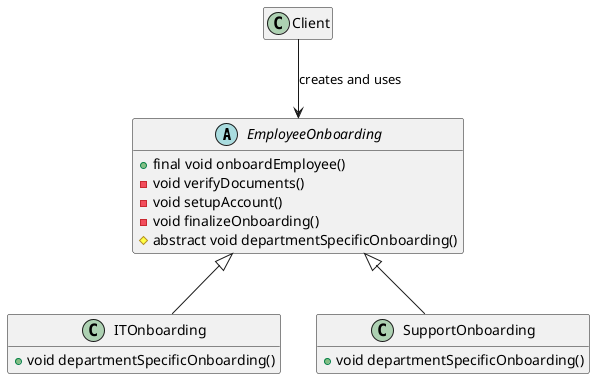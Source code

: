 @startuml
hide empty members

abstract class EmployeeOnboarding {
    +final void onboardEmployee()
    -void verifyDocuments()
    -void setupAccount()
    -void finalizeOnboarding()
    #abstract void departmentSpecificOnboarding()
}

class ITOnboarding extends EmployeeOnboarding {
    +void departmentSpecificOnboarding()
}

class SupportOnboarding extends EmployeeOnboarding {
    +void departmentSpecificOnboarding()
}

Client --> EmployeeOnboarding: creates and uses

@enduml
